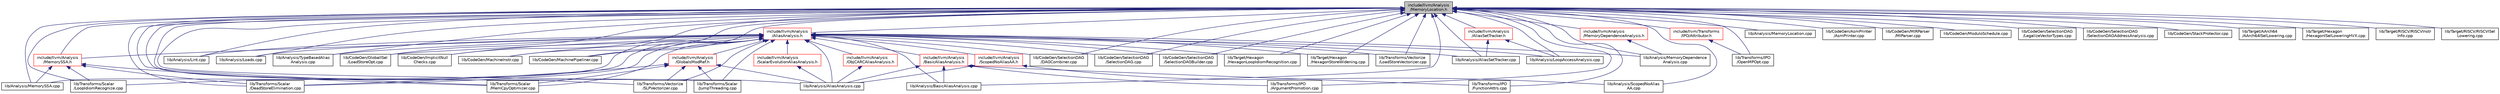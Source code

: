 digraph "include/llvm/Analysis/MemoryLocation.h"
{
 // LATEX_PDF_SIZE
  bgcolor="transparent";
  edge [fontname="Helvetica",fontsize="10",labelfontname="Helvetica",labelfontsize="10"];
  node [fontname="Helvetica",fontsize="10",shape=record];
  Node1 [label="include/llvm/Analysis\l/MemoryLocation.h",height=0.2,width=0.4,color="black", fillcolor="grey75", style="filled", fontcolor="black",tooltip=" "];
  Node1 -> Node2 [dir="back",color="midnightblue",fontsize="10",style="solid",fontname="Helvetica"];
  Node2 [label="include/llvm/Analysis\l/AliasAnalysis.h",height=0.2,width=0.4,color="red",URL="$AliasAnalysis_8h.html",tooltip=" "];
  Node2 -> Node3 [dir="back",color="midnightblue",fontsize="10",style="solid",fontname="Helvetica"];
  Node3 [label="include/llvm/Analysis\l/BasicAliasAnalysis.h",height=0.2,width=0.4,color="red",URL="$BasicAliasAnalysis_8h.html",tooltip=" "];
  Node3 -> Node7 [dir="back",color="midnightblue",fontsize="10",style="solid",fontname="Helvetica"];
  Node7 [label="lib/Analysis/AliasAnalysis.cpp",height=0.2,width=0.4,color="black",URL="$AliasAnalysis_8cpp.html",tooltip=" "];
  Node3 -> Node8 [dir="back",color="midnightblue",fontsize="10",style="solid",fontname="Helvetica"];
  Node8 [label="lib/Analysis/BasicAliasAnalysis.cpp",height=0.2,width=0.4,color="black",URL="$BasicAliasAnalysis_8cpp.html",tooltip=" "];
  Node3 -> Node15 [dir="back",color="midnightblue",fontsize="10",style="solid",fontname="Helvetica"];
  Node15 [label="lib/Transforms/IPO\l/ArgumentPromotion.cpp",height=0.2,width=0.4,color="black",URL="$ArgumentPromotion_8cpp.html",tooltip=" "];
  Node3 -> Node16 [dir="back",color="midnightblue",fontsize="10",style="solid",fontname="Helvetica"];
  Node16 [label="lib/Transforms/IPO\l/FunctionAttrs.cpp",height=0.2,width=0.4,color="black",URL="$FunctionAttrs_8cpp.html",tooltip=" "];
  Node2 -> Node27 [dir="back",color="midnightblue",fontsize="10",style="solid",fontname="Helvetica"];
  Node27 [label="include/llvm/Analysis\l/GlobalsModRef.h",height=0.2,width=0.4,color="red",URL="$GlobalsModRef_8h.html",tooltip=" "];
  Node27 -> Node7 [dir="back",color="midnightblue",fontsize="10",style="solid",fontname="Helvetica"];
  Node27 -> Node46 [dir="back",color="midnightblue",fontsize="10",style="solid",fontname="Helvetica"];
  Node46 [label="lib/Transforms/Scalar\l/DeadStoreElimination.cpp",height=0.2,width=0.4,color="black",URL="$DeadStoreElimination_8cpp.html",tooltip=" "];
  Node27 -> Node53 [dir="back",color="midnightblue",fontsize="10",style="solid",fontname="Helvetica"];
  Node53 [label="lib/Transforms/Scalar\l/JumpThreading.cpp",height=0.2,width=0.4,color="black",URL="$JumpThreading_8cpp.html",tooltip=" "];
  Node27 -> Node58 [dir="back",color="midnightblue",fontsize="10",style="solid",fontname="Helvetica"];
  Node58 [label="lib/Transforms/Scalar\l/MemCpyOptimizer.cpp",height=0.2,width=0.4,color="black",URL="$MemCpyOptimizer_8cpp.html",tooltip=" "];
  Node27 -> Node70 [dir="back",color="midnightblue",fontsize="10",style="solid",fontname="Helvetica"];
  Node70 [label="lib/Transforms/Vectorize\l/SLPVectorizer.cpp",height=0.2,width=0.4,color="black",URL="$SLPVectorizer_8cpp.html",tooltip=" "];
  Node2 -> Node71 [dir="back",color="midnightblue",fontsize="10",style="solid",fontname="Helvetica"];
  Node71 [label="include/llvm/Analysis\l/MemorySSA.h",height=0.2,width=0.4,color="red",URL="$MemorySSA_8h.html",tooltip=" "];
  Node71 -> Node98 [dir="back",color="midnightblue",fontsize="10",style="solid",fontname="Helvetica"];
  Node98 [label="lib/Analysis/MemorySSA.cpp",height=0.2,width=0.4,color="black",URL="$MemorySSA_8cpp.html",tooltip=" "];
  Node71 -> Node46 [dir="back",color="midnightblue",fontsize="10",style="solid",fontname="Helvetica"];
  Node71 -> Node83 [dir="back",color="midnightblue",fontsize="10",style="solid",fontname="Helvetica"];
  Node83 [label="lib/Transforms/Scalar\l/LoopIdiomRecognize.cpp",height=0.2,width=0.4,color="black",URL="$LoopIdiomRecognize_8cpp.html",tooltip=" "];
  Node71 -> Node58 [dir="back",color="midnightblue",fontsize="10",style="solid",fontname="Helvetica"];
  Node2 -> Node104 [dir="back",color="midnightblue",fontsize="10",style="solid",fontname="Helvetica"];
  Node104 [label="include/llvm/Analysis\l/ObjCARCAliasAnalysis.h",height=0.2,width=0.4,color="red",URL="$ObjCARCAliasAnalysis_8h.html",tooltip=" "];
  Node104 -> Node7 [dir="back",color="midnightblue",fontsize="10",style="solid",fontname="Helvetica"];
  Node2 -> Node107 [dir="back",color="midnightblue",fontsize="10",style="solid",fontname="Helvetica"];
  Node107 [label="include/llvm/Analysis\l/ScalarEvolutionAliasAnalysis.h",height=0.2,width=0.4,color="red",URL="$ScalarEvolutionAliasAnalysis_8h.html",tooltip=" "];
  Node107 -> Node7 [dir="back",color="midnightblue",fontsize="10",style="solid",fontname="Helvetica"];
  Node2 -> Node109 [dir="back",color="midnightblue",fontsize="10",style="solid",fontname="Helvetica"];
  Node109 [label="include/llvm/Analysis\l/ScopedNoAliasAA.h",height=0.2,width=0.4,color="red",URL="$ScopedNoAliasAA_8h.html",tooltip=" "];
  Node109 -> Node7 [dir="back",color="midnightblue",fontsize="10",style="solid",fontname="Helvetica"];
  Node109 -> Node110 [dir="back",color="midnightblue",fontsize="10",style="solid",fontname="Helvetica"];
  Node110 [label="lib/Analysis/ScopedNoAlias\lAA.cpp",height=0.2,width=0.4,color="black",URL="$ScopedNoAliasAA_8cpp.html",tooltip=" "];
  Node2 -> Node7 [dir="back",color="midnightblue",fontsize="10",style="solid",fontname="Helvetica"];
  Node2 -> Node129 [dir="back",color="midnightblue",fontsize="10",style="solid",fontname="Helvetica"];
  Node129 [label="lib/Analysis/AliasSetTracker.cpp",height=0.2,width=0.4,color="black",URL="$AliasSetTracker_8cpp.html",tooltip=" "];
  Node2 -> Node8 [dir="back",color="midnightblue",fontsize="10",style="solid",fontname="Helvetica"];
  Node2 -> Node133 [dir="back",color="midnightblue",fontsize="10",style="solid",fontname="Helvetica"];
  Node133 [label="lib/Analysis/Lint.cpp",height=0.2,width=0.4,color="black",URL="$Lint_8cpp.html",tooltip=" "];
  Node2 -> Node134 [dir="back",color="midnightblue",fontsize="10",style="solid",fontname="Helvetica"];
  Node134 [label="lib/Analysis/Loads.cpp",height=0.2,width=0.4,color="black",URL="$Loads_8cpp.html",tooltip=" "];
  Node2 -> Node135 [dir="back",color="midnightblue",fontsize="10",style="solid",fontname="Helvetica"];
  Node135 [label="lib/Analysis/LoopAccessAnalysis.cpp",height=0.2,width=0.4,color="black",URL="$LoopAccessAnalysis_8cpp.html",tooltip=" "];
  Node2 -> Node139 [dir="back",color="midnightblue",fontsize="10",style="solid",fontname="Helvetica"];
  Node139 [label="lib/Analysis/MemoryDependence\lAnalysis.cpp",height=0.2,width=0.4,color="black",URL="$MemoryDependenceAnalysis_8cpp.html",tooltip=" "];
  Node2 -> Node98 [dir="back",color="midnightblue",fontsize="10",style="solid",fontname="Helvetica"];
  Node2 -> Node112 [dir="back",color="midnightblue",fontsize="10",style="solid",fontname="Helvetica"];
  Node112 [label="lib/Analysis/TypeBasedAlias\lAnalysis.cpp",height=0.2,width=0.4,color="black",URL="$TypeBasedAliasAnalysis_8cpp.html",tooltip=" "];
  Node2 -> Node114 [dir="back",color="midnightblue",fontsize="10",style="solid",fontname="Helvetica"];
  Node114 [label="lib/CodeGen/GlobalISel\l/LoadStoreOpt.cpp",height=0.2,width=0.4,color="black",URL="$LoadStoreOpt_8cpp.html",tooltip=" "];
  Node2 -> Node144 [dir="back",color="midnightblue",fontsize="10",style="solid",fontname="Helvetica"];
  Node144 [label="lib/CodeGen/ImplicitNull\lChecks.cpp",height=0.2,width=0.4,color="black",URL="$ImplicitNullChecks_8cpp.html",tooltip=" "];
  Node2 -> Node147 [dir="back",color="midnightblue",fontsize="10",style="solid",fontname="Helvetica"];
  Node147 [label="lib/CodeGen/MachineInstr.cpp",height=0.2,width=0.4,color="black",URL="$MachineInstr_8cpp.html",tooltip=" "];
  Node2 -> Node149 [dir="back",color="midnightblue",fontsize="10",style="solid",fontname="Helvetica"];
  Node149 [label="lib/CodeGen/MachinePipeliner.cpp",height=0.2,width=0.4,color="black",URL="$MachinePipeliner_8cpp.html",tooltip=" "];
  Node2 -> Node160 [dir="back",color="midnightblue",fontsize="10",style="solid",fontname="Helvetica"];
  Node160 [label="lib/CodeGen/SelectionDAG\l/DAGCombiner.cpp",height=0.2,width=0.4,color="black",URL="$DAGCombiner_8cpp.html",tooltip=" "];
  Node2 -> Node161 [dir="back",color="midnightblue",fontsize="10",style="solid",fontname="Helvetica"];
  Node161 [label="lib/CodeGen/SelectionDAG\l/SelectionDAG.cpp",height=0.2,width=0.4,color="black",URL="$SelectionDAG_8cpp.html",tooltip=" "];
  Node2 -> Node162 [dir="back",color="midnightblue",fontsize="10",style="solid",fontname="Helvetica"];
  Node162 [label="lib/CodeGen/SelectionDAG\l/SelectionDAGBuilder.cpp",height=0.2,width=0.4,color="black",URL="$SelectionDAGBuilder_8cpp.html",tooltip=" "];
  Node2 -> Node174 [dir="back",color="midnightblue",fontsize="10",style="solid",fontname="Helvetica"];
  Node174 [label="lib/Target/Hexagon\l/HexagonLoopIdiomRecognition.cpp",height=0.2,width=0.4,color="black",URL="$HexagonLoopIdiomRecognition_8cpp.html",tooltip=" "];
  Node2 -> Node175 [dir="back",color="midnightblue",fontsize="10",style="solid",fontname="Helvetica"];
  Node175 [label="lib/Target/Hexagon\l/HexagonStoreWidening.cpp",height=0.2,width=0.4,color="black",URL="$HexagonStoreWidening_8cpp.html",tooltip=" "];
  Node2 -> Node46 [dir="back",color="midnightblue",fontsize="10",style="solid",fontname="Helvetica"];
  Node2 -> Node53 [dir="back",color="midnightblue",fontsize="10",style="solid",fontname="Helvetica"];
  Node2 -> Node83 [dir="back",color="midnightblue",fontsize="10",style="solid",fontname="Helvetica"];
  Node2 -> Node58 [dir="back",color="midnightblue",fontsize="10",style="solid",fontname="Helvetica"];
  Node2 -> Node204 [dir="back",color="midnightblue",fontsize="10",style="solid",fontname="Helvetica"];
  Node204 [label="lib/Transforms/Vectorize\l/LoadStoreVectorizer.cpp",height=0.2,width=0.4,color="black",URL="$LoadStoreVectorizer_8cpp.html",tooltip=" "];
  Node2 -> Node70 [dir="back",color="midnightblue",fontsize="10",style="solid",fontname="Helvetica"];
  Node1 -> Node205 [dir="back",color="midnightblue",fontsize="10",style="solid",fontname="Helvetica"];
  Node205 [label="include/llvm/Analysis\l/AliasSetTracker.h",height=0.2,width=0.4,color="red",URL="$AliasSetTracker_8h.html",tooltip=" "];
  Node205 -> Node129 [dir="back",color="midnightblue",fontsize="10",style="solid",fontname="Helvetica"];
  Node205 -> Node135 [dir="back",color="midnightblue",fontsize="10",style="solid",fontname="Helvetica"];
  Node1 -> Node206 [dir="back",color="midnightblue",fontsize="10",style="solid",fontname="Helvetica"];
  Node206 [label="include/llvm/Analysis\l/MemoryDependenceAnalysis.h",height=0.2,width=0.4,color="red",URL="$MemoryDependenceAnalysis_8h.html",tooltip=" "];
  Node206 -> Node139 [dir="back",color="midnightblue",fontsize="10",style="solid",fontname="Helvetica"];
  Node1 -> Node71 [dir="back",color="midnightblue",fontsize="10",style="solid",fontname="Helvetica"];
  Node1 -> Node208 [dir="back",color="midnightblue",fontsize="10",style="solid",fontname="Helvetica"];
  Node208 [label="include/llvm/Transforms\l/IPO/Attributor.h",height=0.2,width=0.4,color="red",URL="$Attributor_8h.html",tooltip=" "];
  Node208 -> Node75 [dir="back",color="midnightblue",fontsize="10",style="solid",fontname="Helvetica"];
  Node75 [label="lib/Transforms/IPO\l/OpenMPOpt.cpp",height=0.2,width=0.4,color="black",URL="$OpenMPOpt_8cpp.html",tooltip=" "];
  Node1 -> Node7 [dir="back",color="midnightblue",fontsize="10",style="solid",fontname="Helvetica"];
  Node1 -> Node129 [dir="back",color="midnightblue",fontsize="10",style="solid",fontname="Helvetica"];
  Node1 -> Node8 [dir="back",color="midnightblue",fontsize="10",style="solid",fontname="Helvetica"];
  Node1 -> Node133 [dir="back",color="midnightblue",fontsize="10",style="solid",fontname="Helvetica"];
  Node1 -> Node134 [dir="back",color="midnightblue",fontsize="10",style="solid",fontname="Helvetica"];
  Node1 -> Node135 [dir="back",color="midnightblue",fontsize="10",style="solid",fontname="Helvetica"];
  Node1 -> Node139 [dir="back",color="midnightblue",fontsize="10",style="solid",fontname="Helvetica"];
  Node1 -> Node210 [dir="back",color="midnightblue",fontsize="10",style="solid",fontname="Helvetica"];
  Node210 [label="lib/Analysis/MemoryLocation.cpp",height=0.2,width=0.4,color="black",URL="$MemoryLocation_8cpp.html",tooltip=" "];
  Node1 -> Node98 [dir="back",color="midnightblue",fontsize="10",style="solid",fontname="Helvetica"];
  Node1 -> Node110 [dir="back",color="midnightblue",fontsize="10",style="solid",fontname="Helvetica"];
  Node1 -> Node112 [dir="back",color="midnightblue",fontsize="10",style="solid",fontname="Helvetica"];
  Node1 -> Node211 [dir="back",color="midnightblue",fontsize="10",style="solid",fontname="Helvetica"];
  Node211 [label="lib/CodeGen/AsmPrinter\l/AsmPrinter.cpp",height=0.2,width=0.4,color="black",URL="$AsmPrinter_8cpp.html",tooltip=" "];
  Node1 -> Node114 [dir="back",color="midnightblue",fontsize="10",style="solid",fontname="Helvetica"];
  Node1 -> Node144 [dir="back",color="midnightblue",fontsize="10",style="solid",fontname="Helvetica"];
  Node1 -> Node147 [dir="back",color="midnightblue",fontsize="10",style="solid",fontname="Helvetica"];
  Node1 -> Node149 [dir="back",color="midnightblue",fontsize="10",style="solid",fontname="Helvetica"];
  Node1 -> Node212 [dir="back",color="midnightblue",fontsize="10",style="solid",fontname="Helvetica"];
  Node212 [label="lib/CodeGen/MIRParser\l/MIParser.cpp",height=0.2,width=0.4,color="black",URL="$MIParser_8cpp.html",tooltip=" "];
  Node1 -> Node213 [dir="back",color="midnightblue",fontsize="10",style="solid",fontname="Helvetica"];
  Node213 [label="lib/CodeGen/ModuloSchedule.cpp",height=0.2,width=0.4,color="black",URL="$ModuloSchedule_8cpp.html",tooltip=" "];
  Node1 -> Node160 [dir="back",color="midnightblue",fontsize="10",style="solid",fontname="Helvetica"];
  Node1 -> Node214 [dir="back",color="midnightblue",fontsize="10",style="solid",fontname="Helvetica"];
  Node214 [label="lib/CodeGen/SelectionDAG\l/LegalizeVectorTypes.cpp",height=0.2,width=0.4,color="black",URL="$LegalizeVectorTypes_8cpp.html",tooltip=" "];
  Node1 -> Node161 [dir="back",color="midnightblue",fontsize="10",style="solid",fontname="Helvetica"];
  Node1 -> Node215 [dir="back",color="midnightblue",fontsize="10",style="solid",fontname="Helvetica"];
  Node215 [label="lib/CodeGen/SelectionDAG\l/SelectionDAGAddressAnalysis.cpp",height=0.2,width=0.4,color="black",URL="$SelectionDAGAddressAnalysis_8cpp.html",tooltip=" "];
  Node1 -> Node162 [dir="back",color="midnightblue",fontsize="10",style="solid",fontname="Helvetica"];
  Node1 -> Node216 [dir="back",color="midnightblue",fontsize="10",style="solid",fontname="Helvetica"];
  Node216 [label="lib/CodeGen/StackProtector.cpp",height=0.2,width=0.4,color="black",URL="$StackProtector_8cpp.html",tooltip=" "];
  Node1 -> Node217 [dir="back",color="midnightblue",fontsize="10",style="solid",fontname="Helvetica"];
  Node217 [label="lib/Target/AArch64\l/AArch64ISelLowering.cpp",height=0.2,width=0.4,color="black",URL="$AArch64ISelLowering_8cpp.html",tooltip=" "];
  Node1 -> Node218 [dir="back",color="midnightblue",fontsize="10",style="solid",fontname="Helvetica"];
  Node218 [label="lib/Target/Hexagon\l/HexagonISelLoweringHVX.cpp",height=0.2,width=0.4,color="black",URL="$HexagonISelLoweringHVX_8cpp.html",tooltip=" "];
  Node1 -> Node174 [dir="back",color="midnightblue",fontsize="10",style="solid",fontname="Helvetica"];
  Node1 -> Node175 [dir="back",color="midnightblue",fontsize="10",style="solid",fontname="Helvetica"];
  Node1 -> Node219 [dir="back",color="midnightblue",fontsize="10",style="solid",fontname="Helvetica"];
  Node219 [label="lib/Target/RISCV/RISCVInstr\lInfo.cpp",height=0.2,width=0.4,color="black",URL="$RISCVInstrInfo_8cpp.html",tooltip=" "];
  Node1 -> Node220 [dir="back",color="midnightblue",fontsize="10",style="solid",fontname="Helvetica"];
  Node220 [label="lib/Target/RISCV/RISCVISel\lLowering.cpp",height=0.2,width=0.4,color="black",URL="$RISCVISelLowering_8cpp.html",tooltip=" "];
  Node1 -> Node15 [dir="back",color="midnightblue",fontsize="10",style="solid",fontname="Helvetica"];
  Node1 -> Node16 [dir="back",color="midnightblue",fontsize="10",style="solid",fontname="Helvetica"];
  Node1 -> Node75 [dir="back",color="midnightblue",fontsize="10",style="solid",fontname="Helvetica"];
  Node1 -> Node46 [dir="back",color="midnightblue",fontsize="10",style="solid",fontname="Helvetica"];
  Node1 -> Node53 [dir="back",color="midnightblue",fontsize="10",style="solid",fontname="Helvetica"];
  Node1 -> Node83 [dir="back",color="midnightblue",fontsize="10",style="solid",fontname="Helvetica"];
  Node1 -> Node58 [dir="back",color="midnightblue",fontsize="10",style="solid",fontname="Helvetica"];
  Node1 -> Node204 [dir="back",color="midnightblue",fontsize="10",style="solid",fontname="Helvetica"];
  Node1 -> Node70 [dir="back",color="midnightblue",fontsize="10",style="solid",fontname="Helvetica"];
}
